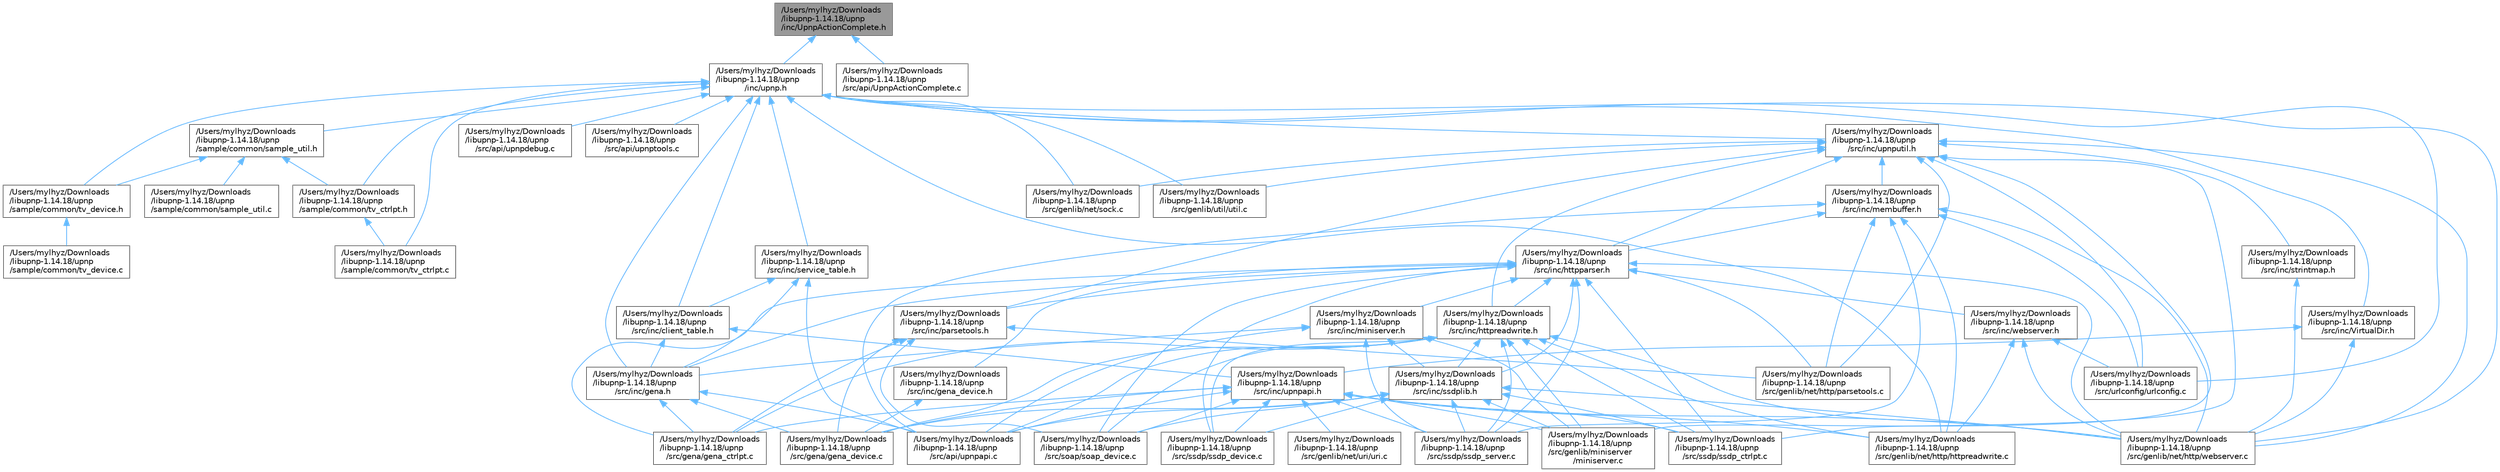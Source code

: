 digraph "/Users/mylhyz/Downloads/libupnp-1.14.18/upnp/inc/UpnpActionComplete.h"
{
 // LATEX_PDF_SIZE
  bgcolor="transparent";
  edge [fontname=Helvetica,fontsize=10,labelfontname=Helvetica,labelfontsize=10];
  node [fontname=Helvetica,fontsize=10,shape=box,height=0.2,width=0.4];
  Node1 [id="Node000001",label="/Users/mylhyz/Downloads\l/libupnp-1.14.18/upnp\l/inc/UpnpActionComplete.h",height=0.2,width=0.4,color="gray40", fillcolor="grey60", style="filled", fontcolor="black",tooltip="Header file for UpnpActionComplete methods."];
  Node1 -> Node2 [id="edge1_Node000001_Node000002",dir="back",color="steelblue1",style="solid",tooltip=" "];
  Node2 [id="Node000002",label="/Users/mylhyz/Downloads\l/libupnp-1.14.18/upnp\l/inc/upnp.h",height=0.2,width=0.4,color="grey40", fillcolor="white", style="filled",URL="$upnp_8h.html",tooltip=" "];
  Node2 -> Node3 [id="edge2_Node000002_Node000003",dir="back",color="steelblue1",style="solid",tooltip=" "];
  Node3 [id="Node000003",label="/Users/mylhyz/Downloads\l/libupnp-1.14.18/upnp\l/sample/common/sample_util.h",height=0.2,width=0.4,color="grey40", fillcolor="white", style="filled",URL="$sample__util_8h.html",tooltip=" "];
  Node3 -> Node4 [id="edge3_Node000003_Node000004",dir="back",color="steelblue1",style="solid",tooltip=" "];
  Node4 [id="Node000004",label="/Users/mylhyz/Downloads\l/libupnp-1.14.18/upnp\l/sample/common/sample_util.c",height=0.2,width=0.4,color="grey40", fillcolor="white", style="filled",URL="$sample__util_8c.html",tooltip=" "];
  Node3 -> Node5 [id="edge4_Node000003_Node000005",dir="back",color="steelblue1",style="solid",tooltip=" "];
  Node5 [id="Node000005",label="/Users/mylhyz/Downloads\l/libupnp-1.14.18/upnp\l/sample/common/tv_ctrlpt.h",height=0.2,width=0.4,color="grey40", fillcolor="white", style="filled",URL="$tv__ctrlpt_8h.html",tooltip=" "];
  Node5 -> Node6 [id="edge5_Node000005_Node000006",dir="back",color="steelblue1",style="solid",tooltip=" "];
  Node6 [id="Node000006",label="/Users/mylhyz/Downloads\l/libupnp-1.14.18/upnp\l/sample/common/tv_ctrlpt.c",height=0.2,width=0.4,color="grey40", fillcolor="white", style="filled",URL="$tv__ctrlpt_8c.html",tooltip=" "];
  Node3 -> Node7 [id="edge6_Node000003_Node000007",dir="back",color="steelblue1",style="solid",tooltip=" "];
  Node7 [id="Node000007",label="/Users/mylhyz/Downloads\l/libupnp-1.14.18/upnp\l/sample/common/tv_device.h",height=0.2,width=0.4,color="grey40", fillcolor="white", style="filled",URL="$tv__device_8h.html",tooltip=" "];
  Node7 -> Node8 [id="edge7_Node000007_Node000008",dir="back",color="steelblue1",style="solid",tooltip=" "];
  Node8 [id="Node000008",label="/Users/mylhyz/Downloads\l/libupnp-1.14.18/upnp\l/sample/common/tv_device.c",height=0.2,width=0.4,color="grey40", fillcolor="white", style="filled",URL="$tv__device_8c.html",tooltip=" "];
  Node2 -> Node6 [id="edge8_Node000002_Node000006",dir="back",color="steelblue1",style="solid",tooltip=" "];
  Node2 -> Node5 [id="edge9_Node000002_Node000005",dir="back",color="steelblue1",style="solid",tooltip=" "];
  Node2 -> Node7 [id="edge10_Node000002_Node000007",dir="back",color="steelblue1",style="solid",tooltip=" "];
  Node2 -> Node9 [id="edge11_Node000002_Node000009",dir="back",color="steelblue1",style="solid",tooltip=" "];
  Node9 [id="Node000009",label="/Users/mylhyz/Downloads\l/libupnp-1.14.18/upnp\l/src/api/upnpdebug.c",height=0.2,width=0.4,color="grey40", fillcolor="white", style="filled",URL="$upnpdebug_8c.html",tooltip=" "];
  Node2 -> Node10 [id="edge12_Node000002_Node000010",dir="back",color="steelblue1",style="solid",tooltip=" "];
  Node10 [id="Node000010",label="/Users/mylhyz/Downloads\l/libupnp-1.14.18/upnp\l/src/api/upnptools.c",height=0.2,width=0.4,color="grey40", fillcolor="white", style="filled",URL="$upnptools_8c.html",tooltip=" "];
  Node2 -> Node11 [id="edge13_Node000002_Node000011",dir="back",color="steelblue1",style="solid",tooltip=" "];
  Node11 [id="Node000011",label="/Users/mylhyz/Downloads\l/libupnp-1.14.18/upnp\l/src/genlib/net/http/httpreadwrite.c",height=0.2,width=0.4,color="grey40", fillcolor="white", style="filled",URL="$httpreadwrite_8c.html",tooltip=" "];
  Node2 -> Node12 [id="edge14_Node000002_Node000012",dir="back",color="steelblue1",style="solid",tooltip=" "];
  Node12 [id="Node000012",label="/Users/mylhyz/Downloads\l/libupnp-1.14.18/upnp\l/src/genlib/net/http/webserver.c",height=0.2,width=0.4,color="grey40", fillcolor="white", style="filled",URL="$webserver_8c.html",tooltip="Defines the Web Server and has functions to carry out operations of the Web Server."];
  Node2 -> Node13 [id="edge15_Node000002_Node000013",dir="back",color="steelblue1",style="solid",tooltip=" "];
  Node13 [id="Node000013",label="/Users/mylhyz/Downloads\l/libupnp-1.14.18/upnp\l/src/genlib/net/sock.c",height=0.2,width=0.4,color="grey40", fillcolor="white", style="filled",URL="$sock_8c.html",tooltip="Implements the sockets functionality."];
  Node2 -> Node14 [id="edge16_Node000002_Node000014",dir="back",color="steelblue1",style="solid",tooltip=" "];
  Node14 [id="Node000014",label="/Users/mylhyz/Downloads\l/libupnp-1.14.18/upnp\l/src/genlib/util/util.c",height=0.2,width=0.4,color="grey40", fillcolor="white", style="filled",URL="$util_8c.html",tooltip=" "];
  Node2 -> Node15 [id="edge17_Node000002_Node000015",dir="back",color="steelblue1",style="solid",tooltip=" "];
  Node15 [id="Node000015",label="/Users/mylhyz/Downloads\l/libupnp-1.14.18/upnp\l/src/inc/VirtualDir.h",height=0.2,width=0.4,color="grey40", fillcolor="white", style="filled",URL="$VirtualDir_8h_source.html",tooltip=" "];
  Node15 -> Node12 [id="edge18_Node000015_Node000012",dir="back",color="steelblue1",style="solid",tooltip=" "];
  Node15 -> Node16 [id="edge19_Node000015_Node000016",dir="back",color="steelblue1",style="solid",tooltip=" "];
  Node16 [id="Node000016",label="/Users/mylhyz/Downloads\l/libupnp-1.14.18/upnp\l/src/inc/upnpapi.h",height=0.2,width=0.4,color="grey40", fillcolor="white", style="filled",URL="$upnpapi_8h.html",tooltip=" "];
  Node16 -> Node17 [id="edge20_Node000016_Node000017",dir="back",color="steelblue1",style="solid",tooltip=" "];
  Node17 [id="Node000017",label="/Users/mylhyz/Downloads\l/libupnp-1.14.18/upnp\l/src/api/upnpapi.c",height=0.2,width=0.4,color="grey40", fillcolor="white", style="filled",URL="$upnpapi_8c.html",tooltip=" "];
  Node16 -> Node18 [id="edge21_Node000016_Node000018",dir="back",color="steelblue1",style="solid",tooltip=" "];
  Node18 [id="Node000018",label="/Users/mylhyz/Downloads\l/libupnp-1.14.18/upnp\l/src/gena/gena_ctrlpt.c",height=0.2,width=0.4,color="grey40", fillcolor="white", style="filled",URL="$gena__ctrlpt_8c.html",tooltip=" "];
  Node16 -> Node19 [id="edge22_Node000016_Node000019",dir="back",color="steelblue1",style="solid",tooltip=" "];
  Node19 [id="Node000019",label="/Users/mylhyz/Downloads\l/libupnp-1.14.18/upnp\l/src/gena/gena_device.c",height=0.2,width=0.4,color="grey40", fillcolor="white", style="filled",URL="$gena__device_8c.html",tooltip=" "];
  Node16 -> Node20 [id="edge23_Node000016_Node000020",dir="back",color="steelblue1",style="solid",tooltip=" "];
  Node20 [id="Node000020",label="/Users/mylhyz/Downloads\l/libupnp-1.14.18/upnp\l/src/genlib/miniserver\l/miniserver.c",height=0.2,width=0.4,color="grey40", fillcolor="white", style="filled",URL="$miniserver_8c.html",tooltip="Implements the functionality and utility functions used by the Miniserver module."];
  Node16 -> Node11 [id="edge24_Node000016_Node000011",dir="back",color="steelblue1",style="solid",tooltip=" "];
  Node16 -> Node12 [id="edge25_Node000016_Node000012",dir="back",color="steelblue1",style="solid",tooltip=" "];
  Node16 -> Node21 [id="edge26_Node000016_Node000021",dir="back",color="steelblue1",style="solid",tooltip=" "];
  Node21 [id="Node000021",label="/Users/mylhyz/Downloads\l/libupnp-1.14.18/upnp\l/src/genlib/net/uri/uri.c",height=0.2,width=0.4,color="grey40", fillcolor="white", style="filled",URL="$uri_8c.html",tooltip="Contains functions for uri, url parsing utility."];
  Node16 -> Node22 [id="edge27_Node000016_Node000022",dir="back",color="steelblue1",style="solid",tooltip=" "];
  Node22 [id="Node000022",label="/Users/mylhyz/Downloads\l/libupnp-1.14.18/upnp\l/src/soap/soap_device.c",height=0.2,width=0.4,color="grey40", fillcolor="white", style="filled",URL="$soap__device_8c.html",tooltip=" "];
  Node16 -> Node23 [id="edge28_Node000016_Node000023",dir="back",color="steelblue1",style="solid",tooltip=" "];
  Node23 [id="Node000023",label="/Users/mylhyz/Downloads\l/libupnp-1.14.18/upnp\l/src/ssdp/ssdp_ctrlpt.c",height=0.2,width=0.4,color="grey40", fillcolor="white", style="filled",URL="$ssdp__ctrlpt_8c.html",tooltip=" "];
  Node16 -> Node24 [id="edge29_Node000016_Node000024",dir="back",color="steelblue1",style="solid",tooltip=" "];
  Node24 [id="Node000024",label="/Users/mylhyz/Downloads\l/libupnp-1.14.18/upnp\l/src/ssdp/ssdp_device.c",height=0.2,width=0.4,color="grey40", fillcolor="white", style="filled",URL="$ssdp__device_8c.html",tooltip=" "];
  Node16 -> Node25 [id="edge30_Node000016_Node000025",dir="back",color="steelblue1",style="solid",tooltip=" "];
  Node25 [id="Node000025",label="/Users/mylhyz/Downloads\l/libupnp-1.14.18/upnp\l/src/ssdp/ssdp_server.c",height=0.2,width=0.4,color="grey40", fillcolor="white", style="filled",URL="$ssdp__server_8c.html",tooltip=" "];
  Node2 -> Node26 [id="edge31_Node000002_Node000026",dir="back",color="steelblue1",style="solid",tooltip=" "];
  Node26 [id="Node000026",label="/Users/mylhyz/Downloads\l/libupnp-1.14.18/upnp\l/src/inc/client_table.h",height=0.2,width=0.4,color="grey40", fillcolor="white", style="filled",URL="$client__table_8h.html",tooltip=" "];
  Node26 -> Node27 [id="edge32_Node000026_Node000027",dir="back",color="steelblue1",style="solid",tooltip=" "];
  Node27 [id="Node000027",label="/Users/mylhyz/Downloads\l/libupnp-1.14.18/upnp\l/src/inc/gena.h",height=0.2,width=0.4,color="grey40", fillcolor="white", style="filled",URL="$gena_8h.html",tooltip=" "];
  Node27 -> Node17 [id="edge33_Node000027_Node000017",dir="back",color="steelblue1",style="solid",tooltip=" "];
  Node27 -> Node18 [id="edge34_Node000027_Node000018",dir="back",color="steelblue1",style="solid",tooltip=" "];
  Node27 -> Node19 [id="edge35_Node000027_Node000019",dir="back",color="steelblue1",style="solid",tooltip=" "];
  Node26 -> Node16 [id="edge36_Node000026_Node000016",dir="back",color="steelblue1",style="solid",tooltip=" "];
  Node2 -> Node27 [id="edge37_Node000002_Node000027",dir="back",color="steelblue1",style="solid",tooltip=" "];
  Node2 -> Node28 [id="edge38_Node000002_Node000028",dir="back",color="steelblue1",style="solid",tooltip=" "];
  Node28 [id="Node000028",label="/Users/mylhyz/Downloads\l/libupnp-1.14.18/upnp\l/src/inc/service_table.h",height=0.2,width=0.4,color="grey40", fillcolor="white", style="filled",URL="$service__table_8h.html",tooltip=" "];
  Node28 -> Node17 [id="edge39_Node000028_Node000017",dir="back",color="steelblue1",style="solid",tooltip=" "];
  Node28 -> Node26 [id="edge40_Node000028_Node000026",dir="back",color="steelblue1",style="solid",tooltip=" "];
  Node28 -> Node27 [id="edge41_Node000028_Node000027",dir="back",color="steelblue1",style="solid",tooltip=" "];
  Node2 -> Node29 [id="edge42_Node000002_Node000029",dir="back",color="steelblue1",style="solid",tooltip=" "];
  Node29 [id="Node000029",label="/Users/mylhyz/Downloads\l/libupnp-1.14.18/upnp\l/src/inc/upnputil.h",height=0.2,width=0.4,color="grey40", fillcolor="white", style="filled",URL="$upnputil_8h.html",tooltip=" "];
  Node29 -> Node20 [id="edge43_Node000029_Node000020",dir="back",color="steelblue1",style="solid",tooltip=" "];
  Node29 -> Node30 [id="edge44_Node000029_Node000030",dir="back",color="steelblue1",style="solid",tooltip=" "];
  Node30 [id="Node000030",label="/Users/mylhyz/Downloads\l/libupnp-1.14.18/upnp\l/src/genlib/net/http/parsetools.c",height=0.2,width=0.4,color="grey40", fillcolor="white", style="filled",URL="$parsetools_8c.html",tooltip=" "];
  Node29 -> Node12 [id="edge45_Node000029_Node000012",dir="back",color="steelblue1",style="solid",tooltip=" "];
  Node29 -> Node13 [id="edge46_Node000029_Node000013",dir="back",color="steelblue1",style="solid",tooltip=" "];
  Node29 -> Node14 [id="edge47_Node000029_Node000014",dir="back",color="steelblue1",style="solid",tooltip=" "];
  Node29 -> Node31 [id="edge48_Node000029_Node000031",dir="back",color="steelblue1",style="solid",tooltip=" "];
  Node31 [id="Node000031",label="/Users/mylhyz/Downloads\l/libupnp-1.14.18/upnp\l/src/inc/httpparser.h",height=0.2,width=0.4,color="grey40", fillcolor="white", style="filled",URL="$httpparser_8h.html",tooltip=" "];
  Node31 -> Node18 [id="edge49_Node000031_Node000018",dir="back",color="steelblue1",style="solid",tooltip=" "];
  Node31 -> Node30 [id="edge50_Node000031_Node000030",dir="back",color="steelblue1",style="solid",tooltip=" "];
  Node31 -> Node12 [id="edge51_Node000031_Node000012",dir="back",color="steelblue1",style="solid",tooltip=" "];
  Node31 -> Node27 [id="edge52_Node000031_Node000027",dir="back",color="steelblue1",style="solid",tooltip=" "];
  Node31 -> Node32 [id="edge53_Node000031_Node000032",dir="back",color="steelblue1",style="solid",tooltip=" "];
  Node32 [id="Node000032",label="/Users/mylhyz/Downloads\l/libupnp-1.14.18/upnp\l/src/inc/gena_device.h",height=0.2,width=0.4,color="grey40", fillcolor="white", style="filled",URL="$gena__device_8h.html",tooltip=" "];
  Node32 -> Node19 [id="edge54_Node000032_Node000019",dir="back",color="steelblue1",style="solid",tooltip=" "];
  Node31 -> Node33 [id="edge55_Node000031_Node000033",dir="back",color="steelblue1",style="solid",tooltip=" "];
  Node33 [id="Node000033",label="/Users/mylhyz/Downloads\l/libupnp-1.14.18/upnp\l/src/inc/httpreadwrite.h",height=0.2,width=0.4,color="grey40", fillcolor="white", style="filled",URL="$httpreadwrite_8h_source.html",tooltip=" "];
  Node33 -> Node17 [id="edge56_Node000033_Node000017",dir="back",color="steelblue1",style="solid",tooltip=" "];
  Node33 -> Node18 [id="edge57_Node000033_Node000018",dir="back",color="steelblue1",style="solid",tooltip=" "];
  Node33 -> Node19 [id="edge58_Node000033_Node000019",dir="back",color="steelblue1",style="solid",tooltip=" "];
  Node33 -> Node20 [id="edge59_Node000033_Node000020",dir="back",color="steelblue1",style="solid",tooltip=" "];
  Node33 -> Node11 [id="edge60_Node000033_Node000011",dir="back",color="steelblue1",style="solid",tooltip=" "];
  Node33 -> Node12 [id="edge61_Node000033_Node000012",dir="back",color="steelblue1",style="solid",tooltip=" "];
  Node33 -> Node34 [id="edge62_Node000033_Node000034",dir="back",color="steelblue1",style="solid",tooltip=" "];
  Node34 [id="Node000034",label="/Users/mylhyz/Downloads\l/libupnp-1.14.18/upnp\l/src/inc/ssdplib.h",height=0.2,width=0.4,color="grey40", fillcolor="white", style="filled",URL="$ssdplib_8h.html",tooltip=" "];
  Node34 -> Node17 [id="edge63_Node000034_Node000017",dir="back",color="steelblue1",style="solid",tooltip=" "];
  Node34 -> Node19 [id="edge64_Node000034_Node000019",dir="back",color="steelblue1",style="solid",tooltip=" "];
  Node34 -> Node20 [id="edge65_Node000034_Node000020",dir="back",color="steelblue1",style="solid",tooltip=" "];
  Node34 -> Node12 [id="edge66_Node000034_Node000012",dir="back",color="steelblue1",style="solid",tooltip=" "];
  Node34 -> Node22 [id="edge67_Node000034_Node000022",dir="back",color="steelblue1",style="solid",tooltip=" "];
  Node34 -> Node23 [id="edge68_Node000034_Node000023",dir="back",color="steelblue1",style="solid",tooltip=" "];
  Node34 -> Node24 [id="edge69_Node000034_Node000024",dir="back",color="steelblue1",style="solid",tooltip=" "];
  Node34 -> Node25 [id="edge70_Node000034_Node000025",dir="back",color="steelblue1",style="solid",tooltip=" "];
  Node33 -> Node22 [id="edge71_Node000033_Node000022",dir="back",color="steelblue1",style="solid",tooltip=" "];
  Node33 -> Node23 [id="edge72_Node000033_Node000023",dir="back",color="steelblue1",style="solid",tooltip=" "];
  Node33 -> Node24 [id="edge73_Node000033_Node000024",dir="back",color="steelblue1",style="solid",tooltip=" "];
  Node33 -> Node25 [id="edge74_Node000033_Node000025",dir="back",color="steelblue1",style="solid",tooltip=" "];
  Node31 -> Node35 [id="edge75_Node000031_Node000035",dir="back",color="steelblue1",style="solid",tooltip=" "];
  Node35 [id="Node000035",label="/Users/mylhyz/Downloads\l/libupnp-1.14.18/upnp\l/src/inc/miniserver.h",height=0.2,width=0.4,color="grey40", fillcolor="white", style="filled",URL="$miniserver_8h.html",tooltip=" "];
  Node35 -> Node17 [id="edge76_Node000035_Node000017",dir="back",color="steelblue1",style="solid",tooltip=" "];
  Node35 -> Node20 [id="edge77_Node000035_Node000020",dir="back",color="steelblue1",style="solid",tooltip=" "];
  Node35 -> Node27 [id="edge78_Node000035_Node000027",dir="back",color="steelblue1",style="solid",tooltip=" "];
  Node35 -> Node34 [id="edge79_Node000035_Node000034",dir="back",color="steelblue1",style="solid",tooltip=" "];
  Node35 -> Node25 [id="edge80_Node000035_Node000025",dir="back",color="steelblue1",style="solid",tooltip=" "];
  Node31 -> Node36 [id="edge81_Node000031_Node000036",dir="back",color="steelblue1",style="solid",tooltip=" "];
  Node36 [id="Node000036",label="/Users/mylhyz/Downloads\l/libupnp-1.14.18/upnp\l/src/inc/parsetools.h",height=0.2,width=0.4,color="grey40", fillcolor="white", style="filled",URL="$parsetools_8h.html",tooltip=" "];
  Node36 -> Node18 [id="edge82_Node000036_Node000018",dir="back",color="steelblue1",style="solid",tooltip=" "];
  Node36 -> Node19 [id="edge83_Node000036_Node000019",dir="back",color="steelblue1",style="solid",tooltip=" "];
  Node36 -> Node30 [id="edge84_Node000036_Node000030",dir="back",color="steelblue1",style="solid",tooltip=" "];
  Node36 -> Node22 [id="edge85_Node000036_Node000022",dir="back",color="steelblue1",style="solid",tooltip=" "];
  Node31 -> Node34 [id="edge86_Node000031_Node000034",dir="back",color="steelblue1",style="solid",tooltip=" "];
  Node31 -> Node37 [id="edge87_Node000031_Node000037",dir="back",color="steelblue1",style="solid",tooltip=" "];
  Node37 [id="Node000037",label="/Users/mylhyz/Downloads\l/libupnp-1.14.18/upnp\l/src/inc/webserver.h",height=0.2,width=0.4,color="grey40", fillcolor="white", style="filled",URL="$webserver_8h_source.html",tooltip=" "];
  Node37 -> Node11 [id="edge88_Node000037_Node000011",dir="back",color="steelblue1",style="solid",tooltip=" "];
  Node37 -> Node12 [id="edge89_Node000037_Node000012",dir="back",color="steelblue1",style="solid",tooltip=" "];
  Node37 -> Node38 [id="edge90_Node000037_Node000038",dir="back",color="steelblue1",style="solid",tooltip=" "];
  Node38 [id="Node000038",label="/Users/mylhyz/Downloads\l/libupnp-1.14.18/upnp\l/src/urlconfig/urlconfig.c",height=0.2,width=0.4,color="grey40", fillcolor="white", style="filled",URL="$urlconfig_8c.html",tooltip=" "];
  Node31 -> Node22 [id="edge91_Node000031_Node000022",dir="back",color="steelblue1",style="solid",tooltip=" "];
  Node31 -> Node23 [id="edge92_Node000031_Node000023",dir="back",color="steelblue1",style="solid",tooltip=" "];
  Node31 -> Node24 [id="edge93_Node000031_Node000024",dir="back",color="steelblue1",style="solid",tooltip=" "];
  Node31 -> Node25 [id="edge94_Node000031_Node000025",dir="back",color="steelblue1",style="solid",tooltip=" "];
  Node29 -> Node33 [id="edge95_Node000029_Node000033",dir="back",color="steelblue1",style="solid",tooltip=" "];
  Node29 -> Node39 [id="edge96_Node000029_Node000039",dir="back",color="steelblue1",style="solid",tooltip=" "];
  Node39 [id="Node000039",label="/Users/mylhyz/Downloads\l/libupnp-1.14.18/upnp\l/src/inc/membuffer.h",height=0.2,width=0.4,color="grey40", fillcolor="white", style="filled",URL="$membuffer_8h.html",tooltip=" "];
  Node39 -> Node17 [id="edge97_Node000039_Node000017",dir="back",color="steelblue1",style="solid",tooltip=" "];
  Node39 -> Node11 [id="edge98_Node000039_Node000011",dir="back",color="steelblue1",style="solid",tooltip=" "];
  Node39 -> Node30 [id="edge99_Node000039_Node000030",dir="back",color="steelblue1",style="solid",tooltip=" "];
  Node39 -> Node12 [id="edge100_Node000039_Node000012",dir="back",color="steelblue1",style="solid",tooltip=" "];
  Node39 -> Node31 [id="edge101_Node000039_Node000031",dir="back",color="steelblue1",style="solid",tooltip=" "];
  Node39 -> Node25 [id="edge102_Node000039_Node000025",dir="back",color="steelblue1",style="solid",tooltip=" "];
  Node39 -> Node38 [id="edge103_Node000039_Node000038",dir="back",color="steelblue1",style="solid",tooltip=" "];
  Node29 -> Node36 [id="edge104_Node000029_Node000036",dir="back",color="steelblue1",style="solid",tooltip=" "];
  Node29 -> Node40 [id="edge105_Node000029_Node000040",dir="back",color="steelblue1",style="solid",tooltip=" "];
  Node40 [id="Node000040",label="/Users/mylhyz/Downloads\l/libupnp-1.14.18/upnp\l/src/inc/strintmap.h",height=0.2,width=0.4,color="grey40", fillcolor="white", style="filled",URL="$strintmap_8h_source.html",tooltip=" "];
  Node40 -> Node12 [id="edge106_Node000040_Node000012",dir="back",color="steelblue1",style="solid",tooltip=" "];
  Node29 -> Node23 [id="edge107_Node000029_Node000023",dir="back",color="steelblue1",style="solid",tooltip=" "];
  Node29 -> Node38 [id="edge108_Node000029_Node000038",dir="back",color="steelblue1",style="solid",tooltip=" "];
  Node2 -> Node38 [id="edge109_Node000002_Node000038",dir="back",color="steelblue1",style="solid",tooltip=" "];
  Node1 -> Node41 [id="edge110_Node000001_Node000041",dir="back",color="steelblue1",style="solid",tooltip=" "];
  Node41 [id="Node000041",label="/Users/mylhyz/Downloads\l/libupnp-1.14.18/upnp\l/src/api/UpnpActionComplete.c",height=0.2,width=0.4,color="grey40", fillcolor="white", style="filled",URL="$UpnpActionComplete_8c.html",tooltip="Source file for UpnpActionComplete methods."];
}

